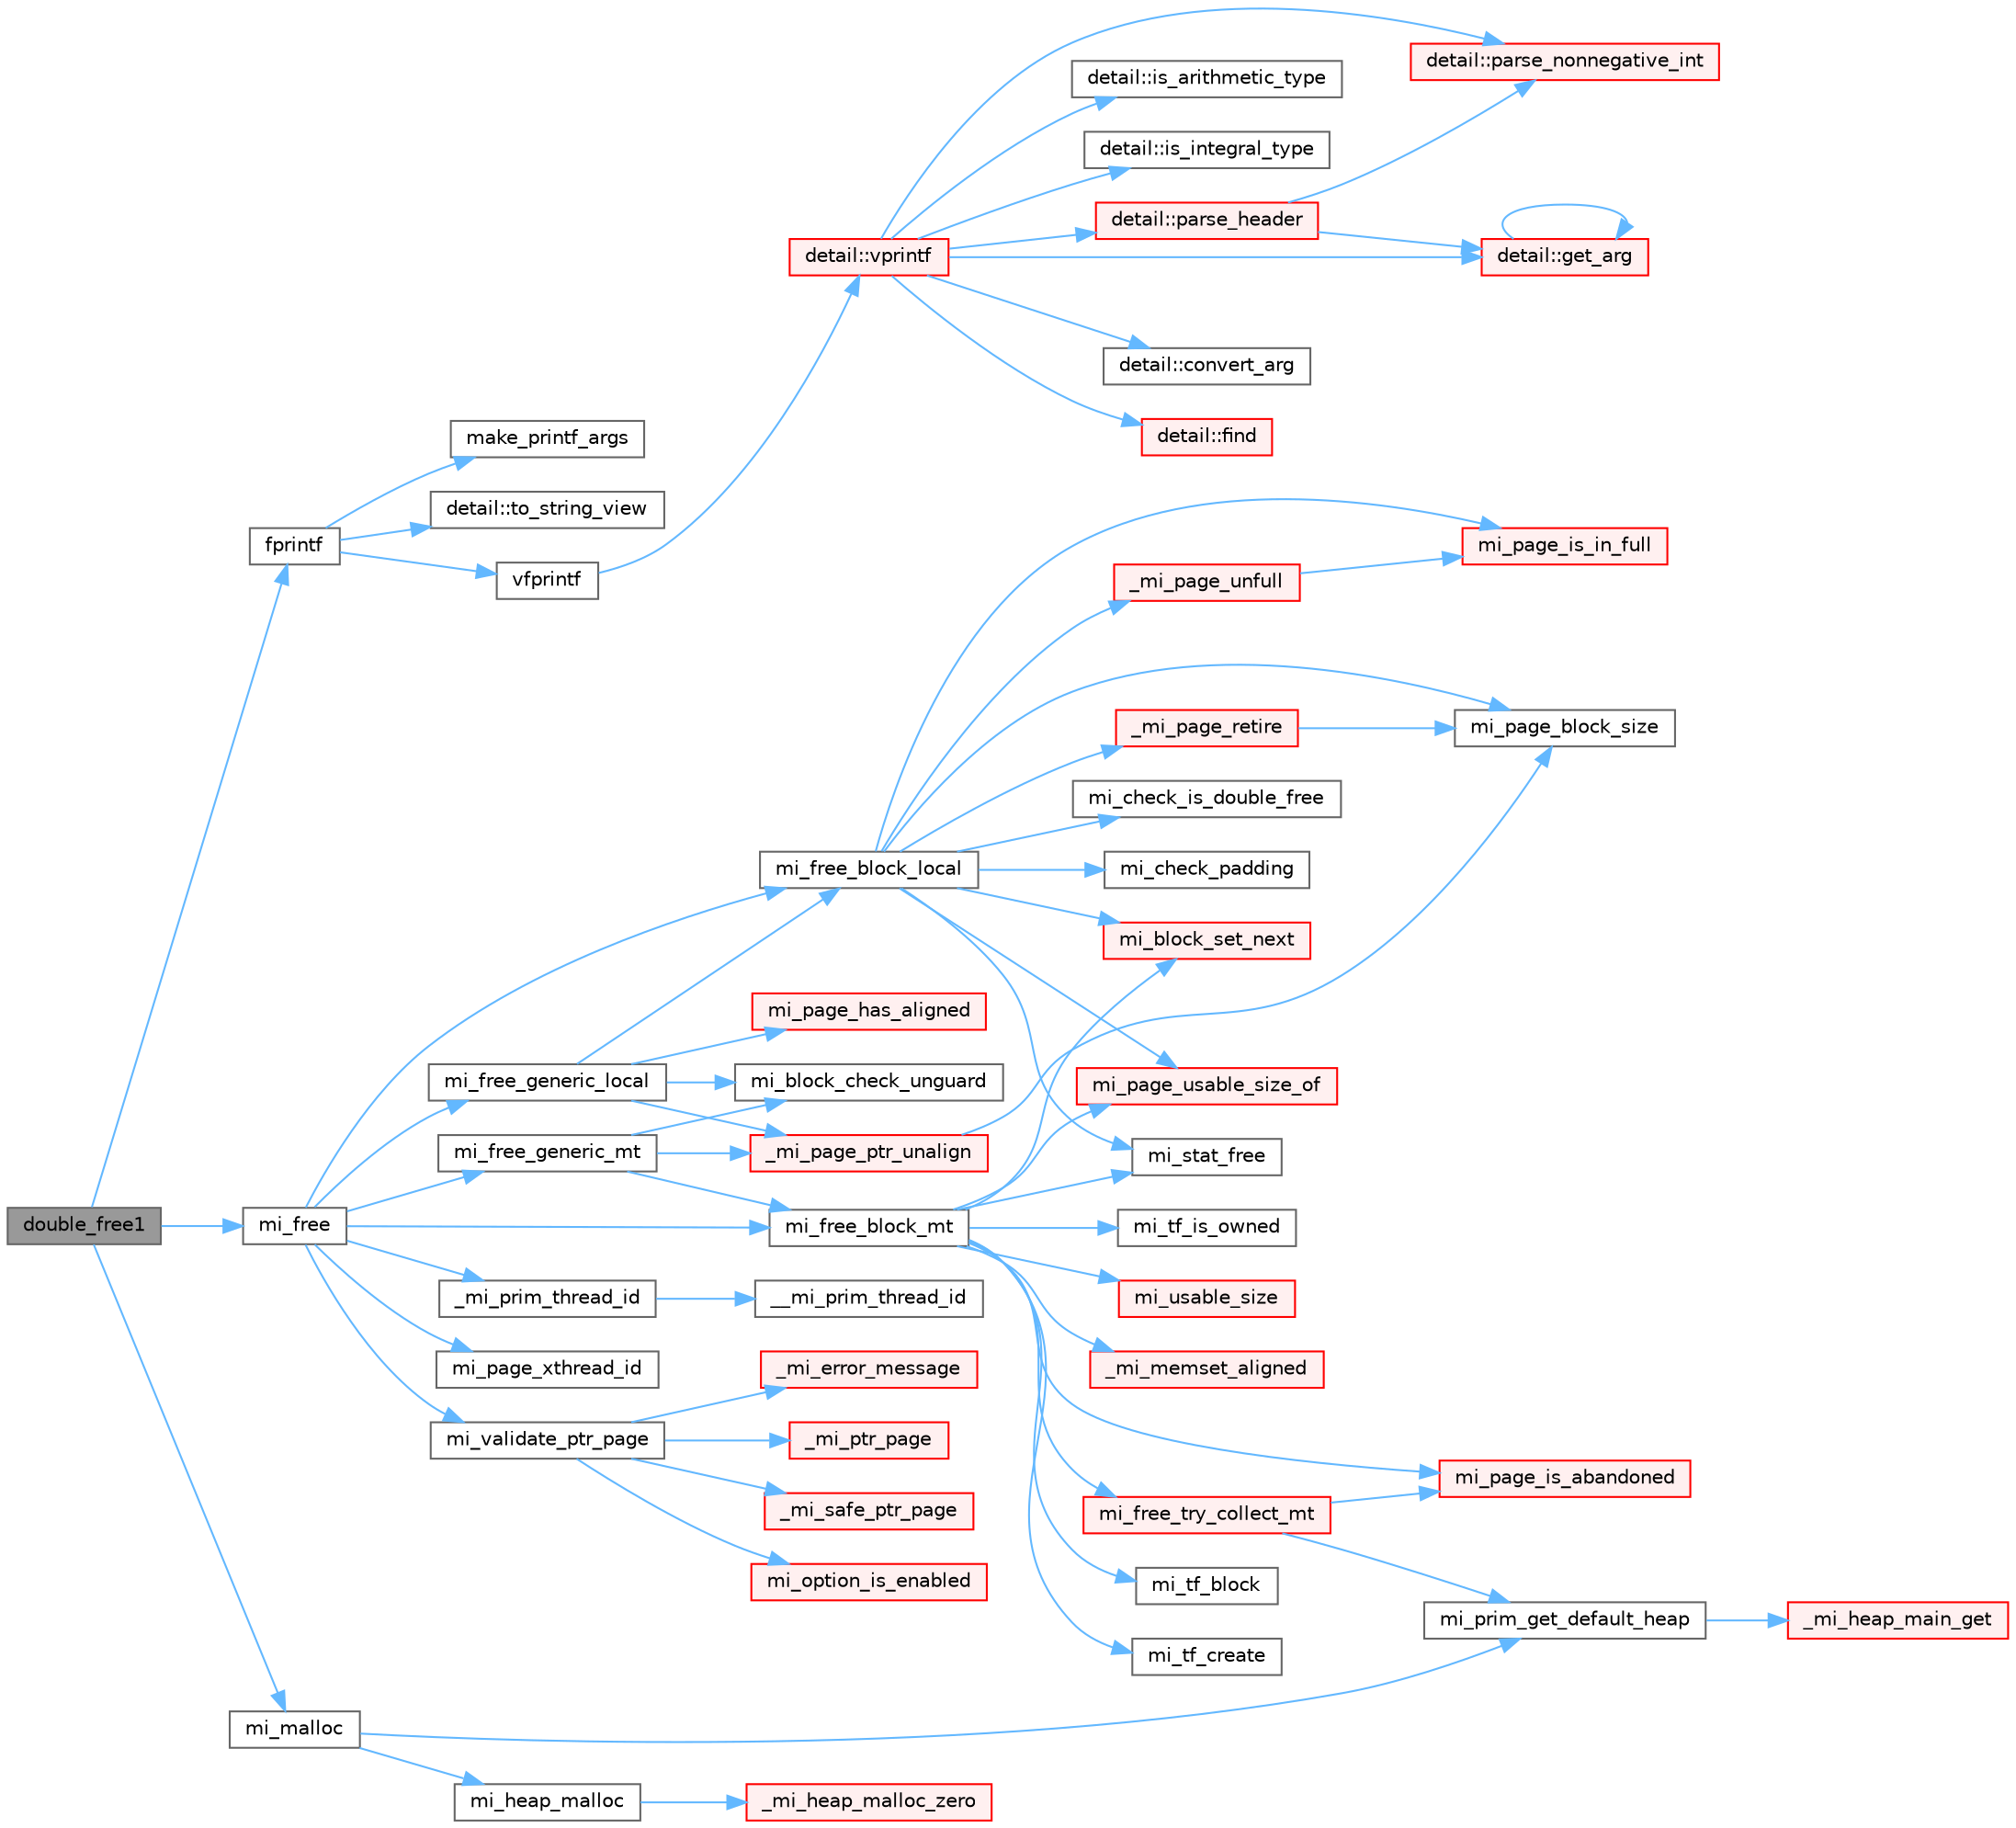digraph "double_free1"
{
 // LATEX_PDF_SIZE
  bgcolor="transparent";
  edge [fontname=Helvetica,fontsize=10,labelfontname=Helvetica,labelfontsize=10];
  node [fontname=Helvetica,fontsize=10,shape=box,height=0.2,width=0.4];
  rankdir="LR";
  Node1 [id="Node000001",label="double_free1",height=0.2,width=0.4,color="gray40", fillcolor="grey60", style="filled", fontcolor="black",tooltip=" "];
  Node1 -> Node2 [id="edge1_Node000001_Node000002",color="steelblue1",style="solid",tooltip=" "];
  Node2 [id="Node000002",label="fprintf",height=0.2,width=0.4,color="grey40", fillcolor="white", style="filled",URL="$printf_8h.html#a9f315126362cae9675de1642105e631e",tooltip=" "];
  Node2 -> Node3 [id="edge2_Node000002_Node000003",color="steelblue1",style="solid",tooltip=" "];
  Node3 [id="Node000003",label="make_printf_args",height=0.2,width=0.4,color="grey40", fillcolor="white", style="filled",URL="$printf_8h.html#a27dcc0efcda04388971dbea3c875f122",tooltip=" "];
  Node2 -> Node4 [id="edge3_Node000002_Node000004",color="steelblue1",style="solid",tooltip=" "];
  Node4 [id="Node000004",label="detail::to_string_view",height=0.2,width=0.4,color="grey40", fillcolor="white", style="filled",URL="$namespacedetail.html#abeae79fa3e1eded2d8fbd56cc9f0960e",tooltip=" "];
  Node2 -> Node5 [id="edge4_Node000002_Node000005",color="steelblue1",style="solid",tooltip=" "];
  Node5 [id="Node000005",label="vfprintf",height=0.2,width=0.4,color="grey40", fillcolor="white", style="filled",URL="$printf_8h.html#abb30aad964fc771fb52cf3ad88649df2",tooltip=" "];
  Node5 -> Node6 [id="edge5_Node000005_Node000006",color="steelblue1",style="solid",tooltip=" "];
  Node6 [id="Node000006",label="detail::vprintf",height=0.2,width=0.4,color="red", fillcolor="#FFF0F0", style="filled",URL="$namespacedetail.html#a1c8c2218e4c822aa8f743fb9c573717f",tooltip=" "];
  Node6 -> Node7 [id="edge6_Node000006_Node000007",color="steelblue1",style="solid",tooltip=" "];
  Node7 [id="Node000007",label="detail::convert_arg",height=0.2,width=0.4,color="grey40", fillcolor="white", style="filled",URL="$namespacedetail.html#a03c11572c9a664266d6925f327dec7f3",tooltip=" "];
  Node6 -> Node8 [id="edge7_Node000006_Node000008",color="steelblue1",style="solid",tooltip=" "];
  Node8 [id="Node000008",label="detail::find",height=0.2,width=0.4,color="red", fillcolor="#FFF0F0", style="filled",URL="$namespacedetail.html#a6b71952fab3dc32f3edb2c3e9811d8d9",tooltip=" "];
  Node6 -> Node10 [id="edge8_Node000006_Node000010",color="steelblue1",style="solid",tooltip=" "];
  Node10 [id="Node000010",label="detail::get_arg",height=0.2,width=0.4,color="red", fillcolor="#FFF0F0", style="filled",URL="$namespacedetail.html#a342ef250e45bd09b2ef666b6fae1c355",tooltip=" "];
  Node10 -> Node10 [id="edge9_Node000010_Node000010",color="steelblue1",style="solid",tooltip=" "];
  Node6 -> Node12 [id="edge10_Node000006_Node000012",color="steelblue1",style="solid",tooltip=" "];
  Node12 [id="Node000012",label="detail::is_arithmetic_type",height=0.2,width=0.4,color="grey40", fillcolor="white", style="filled",URL="$namespacedetail.html#a802c50a56a3495fdab6020b375ba1389",tooltip=" "];
  Node6 -> Node13 [id="edge11_Node000006_Node000013",color="steelblue1",style="solid",tooltip=" "];
  Node13 [id="Node000013",label="detail::is_integral_type",height=0.2,width=0.4,color="grey40", fillcolor="white", style="filled",URL="$namespacedetail.html#a2a60f8d1bee41b803f43fc42b707b5d1",tooltip=" "];
  Node6 -> Node14 [id="edge12_Node000006_Node000014",color="steelblue1",style="solid",tooltip=" "];
  Node14 [id="Node000014",label="detail::parse_header",height=0.2,width=0.4,color="red", fillcolor="#FFF0F0", style="filled",URL="$namespacedetail.html#afc9d93e58b8edb8077f8bc8eee7f4035",tooltip=" "];
  Node14 -> Node10 [id="edge13_Node000014_Node000010",color="steelblue1",style="solid",tooltip=" "];
  Node14 -> Node23 [id="edge14_Node000014_Node000023",color="steelblue1",style="solid",tooltip=" "];
  Node23 [id="Node000023",label="detail::parse_nonnegative_int",height=0.2,width=0.4,color="red", fillcolor="#FFF0F0", style="filled",URL="$namespacedetail.html#a338caba782225e115a9902d4d0835f5f",tooltip=" "];
  Node6 -> Node23 [id="edge15_Node000006_Node000023",color="steelblue1",style="solid",tooltip=" "];
  Node1 -> Node35 [id="edge16_Node000001_Node000035",color="steelblue1",style="solid",tooltip=" "];
  Node35 [id="Node000035",label="mi_free",height=0.2,width=0.4,color="grey40", fillcolor="white", style="filled",URL="$group__malloc.html#gaf2c7b89c327d1f60f59e68b9ea644d95",tooltip=" "];
  Node35 -> Node36 [id="edge17_Node000035_Node000036",color="steelblue1",style="solid",tooltip=" "];
  Node36 [id="Node000036",label="_mi_prim_thread_id",height=0.2,width=0.4,color="grey40", fillcolor="white", style="filled",URL="$prim_8h.html#a3875c92cbb791d0a7c69bc1fd2df6804",tooltip=" "];
  Node36 -> Node37 [id="edge18_Node000036_Node000037",color="steelblue1",style="solid",tooltip=" "];
  Node37 [id="Node000037",label="__mi_prim_thread_id",height=0.2,width=0.4,color="grey40", fillcolor="white", style="filled",URL="$prim_8h.html#a42ea20cb0253ec21dff5f6770927df20",tooltip=" "];
  Node35 -> Node38 [id="edge19_Node000035_Node000038",color="steelblue1",style="solid",tooltip=" "];
  Node38 [id="Node000038",label="mi_free_block_local",height=0.2,width=0.4,color="grey40", fillcolor="white", style="filled",URL="$free_8c.html#a4ea336aeb08fb4786186f6087a751d3c",tooltip=" "];
  Node38 -> Node39 [id="edge20_Node000038_Node000039",color="steelblue1",style="solid",tooltip=" "];
  Node39 [id="Node000039",label="_mi_page_retire",height=0.2,width=0.4,color="red", fillcolor="#FFF0F0", style="filled",URL="$page_8c.html#a54b1e58a3b88604ea8dc4d9220f4c32c",tooltip=" "];
  Node39 -> Node210 [id="edge21_Node000039_Node000210",color="steelblue1",style="solid",tooltip=" "];
  Node210 [id="Node000210",label="mi_page_block_size",height=0.2,width=0.4,color="grey40", fillcolor="white", style="filled",URL="$_e_a_s_t_l_2packages_2mimalloc_2include_2mimalloc_2internal_8h.html#a6134893990c1f09da2b40092ceecc780",tooltip=" "];
  Node38 -> Node278 [id="edge22_Node000038_Node000278",color="steelblue1",style="solid",tooltip=" "];
  Node278 [id="Node000278",label="_mi_page_unfull",height=0.2,width=0.4,color="red", fillcolor="#FFF0F0", style="filled",URL="$page_8c.html#a56fb2dd5b89d7848f041fc2f9ad189a0",tooltip=" "];
  Node278 -> Node264 [id="edge23_Node000278_Node000264",color="steelblue1",style="solid",tooltip=" "];
  Node264 [id="Node000264",label="mi_page_is_in_full",height=0.2,width=0.4,color="red", fillcolor="#FFF0F0", style="filled",URL="$_e_a_s_t_l_2packages_2mimalloc_2include_2mimalloc_2internal_8h.html#a250f4d0710309fb1cff782cd06644842",tooltip=" "];
  Node38 -> Node281 [id="edge24_Node000038_Node000281",color="steelblue1",style="solid",tooltip=" "];
  Node281 [id="Node000281",label="mi_block_set_next",height=0.2,width=0.4,color="red", fillcolor="#FFF0F0", style="filled",URL="$_e_a_s_t_l_2packages_2mimalloc_2include_2mimalloc_2internal_8h.html#ac7b440a922454c163ed1139aac9b946d",tooltip=" "];
  Node38 -> Node285 [id="edge25_Node000038_Node000285",color="steelblue1",style="solid",tooltip=" "];
  Node285 [id="Node000285",label="mi_check_is_double_free",height=0.2,width=0.4,color="grey40", fillcolor="white", style="filled",URL="$free_8c.html#ad23f1572e5f6b82c4c59a43fb9f0595d",tooltip=" "];
  Node38 -> Node286 [id="edge26_Node000038_Node000286",color="steelblue1",style="solid",tooltip=" "];
  Node286 [id="Node000286",label="mi_check_padding",height=0.2,width=0.4,color="grey40", fillcolor="white", style="filled",URL="$free_8c.html#a607d73b1962b5676b5fb0a58d0eda6d8",tooltip=" "];
  Node38 -> Node210 [id="edge27_Node000038_Node000210",color="steelblue1",style="solid",tooltip=" "];
  Node38 -> Node264 [id="edge28_Node000038_Node000264",color="steelblue1",style="solid",tooltip=" "];
  Node38 -> Node287 [id="edge29_Node000038_Node000287",color="steelblue1",style="solid",tooltip=" "];
  Node287 [id="Node000287",label="mi_page_usable_size_of",height=0.2,width=0.4,color="red", fillcolor="#FFF0F0", style="filled",URL="$free_8c.html#a26335e66b160c5319806a2e33f7b70e7",tooltip=" "];
  Node38 -> Node289 [id="edge30_Node000038_Node000289",color="steelblue1",style="solid",tooltip=" "];
  Node289 [id="Node000289",label="mi_stat_free",height=0.2,width=0.4,color="grey40", fillcolor="white", style="filled",URL="$free_8c.html#a559045bfe8e993e8ee3e7aef40cf1e35",tooltip=" "];
  Node35 -> Node290 [id="edge31_Node000035_Node000290",color="steelblue1",style="solid",tooltip=" "];
  Node290 [id="Node000290",label="mi_free_block_mt",height=0.2,width=0.4,color="grey40", fillcolor="white", style="filled",URL="$free_8c.html#af5ffcf95b8bfc34e499ae3b203e72475",tooltip=" "];
  Node290 -> Node173 [id="edge32_Node000290_Node000173",color="steelblue1",style="solid",tooltip=" "];
  Node173 [id="Node000173",label="_mi_memset_aligned",height=0.2,width=0.4,color="red", fillcolor="#FFF0F0", style="filled",URL="$_e_a_s_t_l_2packages_2mimalloc_2include_2mimalloc_2internal_8h.html#a770dbf90c89e7e7761f2f99c0fc28115",tooltip=" "];
  Node290 -> Node281 [id="edge33_Node000290_Node000281",color="steelblue1",style="solid",tooltip=" "];
  Node290 -> Node291 [id="edge34_Node000290_Node000291",color="steelblue1",style="solid",tooltip=" "];
  Node291 [id="Node000291",label="mi_free_try_collect_mt",height=0.2,width=0.4,color="red", fillcolor="#FFF0F0", style="filled",URL="$free_8c.html#a95d8dc8cc63abfde145fac55e9353d24",tooltip=" "];
  Node291 -> Node254 [id="edge35_Node000291_Node000254",color="steelblue1",style="solid",tooltip=" "];
  Node254 [id="Node000254",label="mi_page_is_abandoned",height=0.2,width=0.4,color="red", fillcolor="#FFF0F0", style="filled",URL="$_e_a_s_t_l_2packages_2mimalloc_2include_2mimalloc_2internal_8h.html#aa75f964d916bd58a37861b88491c51fb",tooltip=" "];
  Node291 -> Node300 [id="edge36_Node000291_Node000300",color="steelblue1",style="solid",tooltip=" "];
  Node300 [id="Node000300",label="mi_prim_get_default_heap",height=0.2,width=0.4,color="grey40", fillcolor="white", style="filled",URL="$prim_8h.html#a986e62564728229db3ccecbd6e97fd98",tooltip=" "];
  Node300 -> Node301 [id="edge37_Node000300_Node000301",color="steelblue1",style="solid",tooltip=" "];
  Node301 [id="Node000301",label="_mi_heap_main_get",height=0.2,width=0.4,color="red", fillcolor="#FFF0F0", style="filled",URL="$_e_a_s_t_l_2packages_2mimalloc_2src_2init_8c.html#a1feeb4148fb048caf23361152895a55c",tooltip=" "];
  Node290 -> Node254 [id="edge38_Node000290_Node000254",color="steelblue1",style="solid",tooltip=" "];
  Node290 -> Node287 [id="edge39_Node000290_Node000287",color="steelblue1",style="solid",tooltip=" "];
  Node290 -> Node289 [id="edge40_Node000290_Node000289",color="steelblue1",style="solid",tooltip=" "];
  Node290 -> Node340 [id="edge41_Node000290_Node000340",color="steelblue1",style="solid",tooltip=" "];
  Node340 [id="Node000340",label="mi_tf_block",height=0.2,width=0.4,color="grey40", fillcolor="white", style="filled",URL="$_e_a_s_t_l_2packages_2mimalloc_2include_2mimalloc_2internal_8h.html#a68f9b45db9fe19930366d0e473bdf791",tooltip=" "];
  Node290 -> Node341 [id="edge42_Node000290_Node000341",color="steelblue1",style="solid",tooltip=" "];
  Node341 [id="Node000341",label="mi_tf_create",height=0.2,width=0.4,color="grey40", fillcolor="white", style="filled",URL="$_e_a_s_t_l_2packages_2mimalloc_2include_2mimalloc_2internal_8h.html#ae5ecd5e45278bd147fbe6720cba0f323",tooltip=" "];
  Node290 -> Node259 [id="edge43_Node000290_Node000259",color="steelblue1",style="solid",tooltip=" "];
  Node259 [id="Node000259",label="mi_tf_is_owned",height=0.2,width=0.4,color="grey40", fillcolor="white", style="filled",URL="$_e_a_s_t_l_2packages_2mimalloc_2include_2mimalloc_2internal_8h.html#aa501cc20d36064923e3d70c4a08879c4",tooltip=" "];
  Node290 -> Node353 [id="edge44_Node000290_Node000353",color="steelblue1",style="solid",tooltip=" "];
  Node353 [id="Node000353",label="mi_usable_size",height=0.2,width=0.4,color="red", fillcolor="#FFF0F0", style="filled",URL="$free_8c.html#ad4efa3dd9163181d18af0361e45dac86",tooltip=" "];
  Node35 -> Node359 [id="edge45_Node000035_Node000359",color="steelblue1",style="solid",tooltip=" "];
  Node359 [id="Node000359",label="mi_free_generic_local",height=0.2,width=0.4,color="grey40", fillcolor="white", style="filled",URL="$free_8c.html#a2e61936ec89160d051a72f0d1f95424f",tooltip=" "];
  Node359 -> Node357 [id="edge46_Node000359_Node000357",color="steelblue1",style="solid",tooltip=" "];
  Node357 [id="Node000357",label="_mi_page_ptr_unalign",height=0.2,width=0.4,color="red", fillcolor="#FFF0F0", style="filled",URL="$free_8c.html#a02c896f799e571b628b2d7747ca9f771",tooltip=" "];
  Node357 -> Node210 [id="edge47_Node000357_Node000210",color="steelblue1",style="solid",tooltip=" "];
  Node359 -> Node360 [id="edge48_Node000359_Node000360",color="steelblue1",style="solid",tooltip=" "];
  Node360 [id="Node000360",label="mi_block_check_unguard",height=0.2,width=0.4,color="grey40", fillcolor="white", style="filled",URL="$free_8c.html#a9faffbac5f73a12ca8d2567027a1c43a",tooltip=" "];
  Node359 -> Node38 [id="edge49_Node000359_Node000038",color="steelblue1",style="solid",tooltip=" "];
  Node359 -> Node355 [id="edge50_Node000359_Node000355",color="steelblue1",style="solid",tooltip=" "];
  Node355 [id="Node000355",label="mi_page_has_aligned",height=0.2,width=0.4,color="red", fillcolor="#FFF0F0", style="filled",URL="$_e_a_s_t_l_2packages_2mimalloc_2include_2mimalloc_2internal_8h.html#ae0b5641b1e2fabf59c84685e08520852",tooltip=" "];
  Node35 -> Node361 [id="edge51_Node000035_Node000361",color="steelblue1",style="solid",tooltip=" "];
  Node361 [id="Node000361",label="mi_free_generic_mt",height=0.2,width=0.4,color="grey40", fillcolor="white", style="filled",URL="$free_8c.html#acc3316883c1cf74f78cb41e5d1b46ced",tooltip=" "];
  Node361 -> Node357 [id="edge52_Node000361_Node000357",color="steelblue1",style="solid",tooltip=" "];
  Node361 -> Node360 [id="edge53_Node000361_Node000360",color="steelblue1",style="solid",tooltip=" "];
  Node361 -> Node290 [id="edge54_Node000361_Node000290",color="steelblue1",style="solid",tooltip=" "];
  Node35 -> Node256 [id="edge55_Node000035_Node000256",color="steelblue1",style="solid",tooltip=" "];
  Node256 [id="Node000256",label="mi_page_xthread_id",height=0.2,width=0.4,color="grey40", fillcolor="white", style="filled",URL="$_e_a_s_t_l_2packages_2mimalloc_2include_2mimalloc_2internal_8h.html#af15a53be4fb9aa00af3c25632b1b1dac",tooltip=" "];
  Node35 -> Node358 [id="edge56_Node000035_Node000358",color="steelblue1",style="solid",tooltip=" "];
  Node358 [id="Node000358",label="mi_validate_ptr_page",height=0.2,width=0.4,color="grey40", fillcolor="white", style="filled",URL="$free_8c.html#a3c325fa47ff6342dca1b913607844b93",tooltip=" "];
  Node358 -> Node169 [id="edge57_Node000358_Node000169",color="steelblue1",style="solid",tooltip=" "];
  Node169 [id="Node000169",label="_mi_error_message",height=0.2,width=0.4,color="red", fillcolor="#FFF0F0", style="filled",URL="$options_8c.html#a2bebc073bcaac71658e57bb260c2e426",tooltip=" "];
  Node358 -> Node243 [id="edge58_Node000358_Node000243",color="steelblue1",style="solid",tooltip=" "];
  Node243 [id="Node000243",label="_mi_ptr_page",height=0.2,width=0.4,color="red", fillcolor="#FFF0F0", style="filled",URL="$_e_a_s_t_l_2packages_2mimalloc_2include_2mimalloc_2internal_8h.html#acd84a462a2045538d19ecc56e6cc29f6",tooltip=" "];
  Node358 -> Node247 [id="edge59_Node000358_Node000247",color="steelblue1",style="solid",tooltip=" "];
  Node247 [id="Node000247",label="_mi_safe_ptr_page",height=0.2,width=0.4,color="red", fillcolor="#FFF0F0", style="filled",URL="$page-map_8c.html#aa93d85305e51471aa1951ab818628a63",tooltip=" "];
  Node358 -> Node62 [id="edge60_Node000358_Node000062",color="steelblue1",style="solid",tooltip=" "];
  Node62 [id="Node000062",label="mi_option_is_enabled",height=0.2,width=0.4,color="red", fillcolor="#FFF0F0", style="filled",URL="$group__options.html#ga459ad98f18b3fc9275474807fe0ca188",tooltip=" "];
  Node1 -> Node362 [id="edge61_Node000001_Node000362",color="steelblue1",style="solid",tooltip=" "];
  Node362 [id="Node000362",label="mi_malloc",height=0.2,width=0.4,color="grey40", fillcolor="white", style="filled",URL="$group__malloc.html#gae1dd97b542420c87ae085e822b1229e8",tooltip=" "];
  Node362 -> Node363 [id="edge62_Node000362_Node000363",color="steelblue1",style="solid",tooltip=" "];
  Node363 [id="Node000363",label="mi_heap_malloc",height=0.2,width=0.4,color="grey40", fillcolor="white", style="filled",URL="$group__heap.html#gab374e206c7034e0d899fb934e4f4a863",tooltip=" "];
  Node363 -> Node364 [id="edge63_Node000363_Node000364",color="steelblue1",style="solid",tooltip=" "];
  Node364 [id="Node000364",label="_mi_heap_malloc_zero",height=0.2,width=0.4,color="red", fillcolor="#FFF0F0", style="filled",URL="$alloc_8c.html#a4f6dd9bc8d4e47e98566ee77883d703e",tooltip=" "];
  Node362 -> Node300 [id="edge64_Node000362_Node000300",color="steelblue1",style="solid",tooltip=" "];
}
